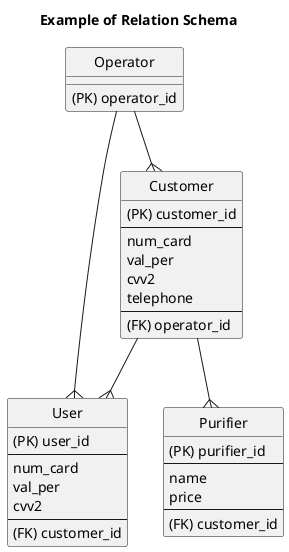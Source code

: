 @startuml
title Example of Relation Schema

hide circle

entity "User" as us {
    (PK) user_id
    --
    num_card
    val_per
    cvv2
    --
    (FK) customer_id
}

entity "Operator" as op {
    (PK) operator_id
}

entity "Customer" as cus {
    (PK) customer_id
    --
    num_card
    val_per
    cvv2
    telephone
    --
    (FK) operator_id
}

entity "Purifier" as putis {
    (PK) purifier_id
    --
    name
    price
    --
    (FK) customer_id
}

op --{ us
cus --{ us
op --{ cus
cus --{ putis
@enduml
